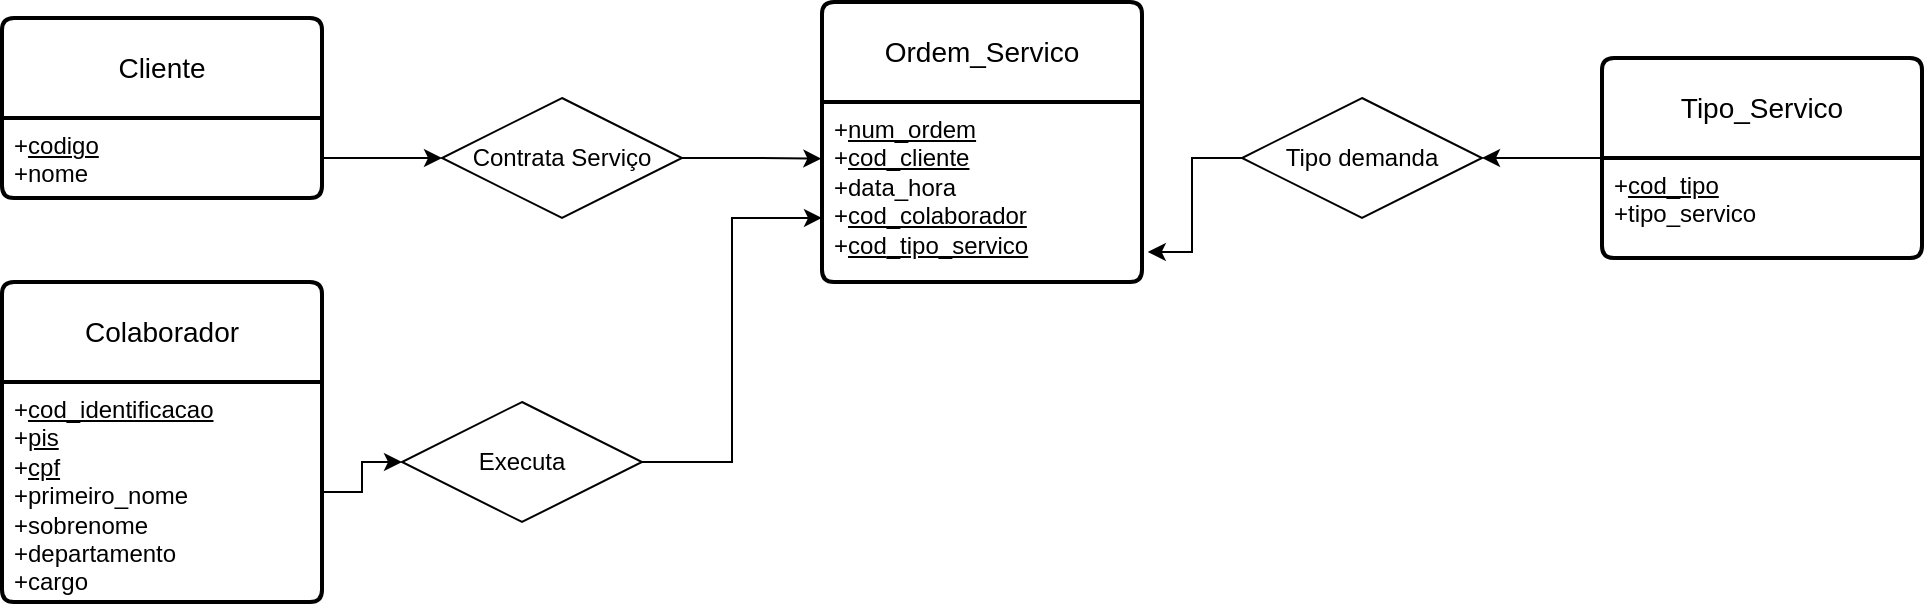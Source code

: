 <mxfile version="23.1.5" type="github">
  <diagram name="Página-1" id="4ojqG_ugSGC-FD4W4Zqo">
    <mxGraphModel dx="2138" dy="666" grid="1" gridSize="10" guides="1" tooltips="1" connect="1" arrows="1" fold="1" page="1" pageScale="1" pageWidth="827" pageHeight="1169" math="0" shadow="0">
      <root>
        <mxCell id="0" />
        <mxCell id="1" parent="0" />
        <mxCell id="BBwxfIjkDkX_LPROG-IG-15" value="Colaborador" style="swimlane;childLayout=stackLayout;horizontal=1;startSize=50;horizontalStack=0;rounded=1;fontSize=14;fontStyle=0;strokeWidth=2;resizeParent=0;resizeLast=1;shadow=0;dashed=0;align=center;arcSize=4;whiteSpace=wrap;html=1;" vertex="1" parent="1">
          <mxGeometry x="-90" y="460" width="160" height="160" as="geometry" />
        </mxCell>
        <mxCell id="BBwxfIjkDkX_LPROG-IG-16" value="+&lt;u&gt;cod_identificacao&lt;/u&gt;&lt;br&gt;+&lt;u&gt;pis&lt;/u&gt;&lt;br&gt;+&lt;u&gt;cpf&lt;/u&gt;&lt;br&gt;+primeiro_nome&lt;br&gt;+sobrenome&lt;br&gt;+departamento&lt;br&gt;+cargo" style="align=left;strokeColor=none;fillColor=none;spacingLeft=4;fontSize=12;verticalAlign=top;resizable=0;rotatable=0;part=1;html=1;" vertex="1" parent="BBwxfIjkDkX_LPROG-IG-15">
          <mxGeometry y="50" width="160" height="110" as="geometry" />
        </mxCell>
        <mxCell id="BBwxfIjkDkX_LPROG-IG-17" value="Cliente" style="swimlane;childLayout=stackLayout;horizontal=1;startSize=50;horizontalStack=0;rounded=1;fontSize=14;fontStyle=0;strokeWidth=2;resizeParent=0;resizeLast=1;shadow=0;dashed=0;align=center;arcSize=4;whiteSpace=wrap;html=1;" vertex="1" parent="1">
          <mxGeometry x="-90" y="328" width="160" height="90" as="geometry" />
        </mxCell>
        <mxCell id="BBwxfIjkDkX_LPROG-IG-18" value="+&lt;u&gt;codigo&lt;/u&gt;&lt;br&gt;+nome" style="align=left;strokeColor=none;fillColor=none;spacingLeft=4;fontSize=12;verticalAlign=top;resizable=0;rotatable=0;part=1;html=1;" vertex="1" parent="BBwxfIjkDkX_LPROG-IG-17">
          <mxGeometry y="50" width="160" height="40" as="geometry" />
        </mxCell>
        <mxCell id="BBwxfIjkDkX_LPROG-IG-20" value="Ordem_Servico" style="swimlane;childLayout=stackLayout;horizontal=1;startSize=50;horizontalStack=0;rounded=1;fontSize=14;fontStyle=0;strokeWidth=2;resizeParent=0;resizeLast=1;shadow=0;dashed=0;align=center;arcSize=4;whiteSpace=wrap;html=1;" vertex="1" parent="1">
          <mxGeometry x="320" y="320" width="160" height="140" as="geometry" />
        </mxCell>
        <mxCell id="BBwxfIjkDkX_LPROG-IG-21" value="+&lt;u&gt;num_ordem&lt;/u&gt;&lt;br&gt;+&lt;u&gt;cod_cliente&lt;/u&gt;&lt;br&gt;+data_hora&lt;div&gt;+&lt;u&gt;cod_colaborador&lt;/u&gt;&lt;/div&gt;&lt;div&gt;+&lt;u&gt;cod&lt;/u&gt;&lt;u&gt;_tipo_servico&lt;/u&gt;&lt;/div&gt;" style="align=left;strokeColor=none;fillColor=none;spacingLeft=4;fontSize=12;verticalAlign=top;resizable=0;rotatable=0;part=1;html=1;" vertex="1" parent="BBwxfIjkDkX_LPROG-IG-20">
          <mxGeometry y="50" width="160" height="90" as="geometry" />
        </mxCell>
        <mxCell id="BBwxfIjkDkX_LPROG-IG-24" style="edgeStyle=orthogonalEdgeStyle;rounded=0;orthogonalLoop=1;jettySize=auto;html=1;exitX=1;exitY=0.5;exitDx=0;exitDy=0;entryX=-0.002;entryY=0.315;entryDx=0;entryDy=0;entryPerimeter=0;" edge="1" parent="1" source="BBwxfIjkDkX_LPROG-IG-22" target="BBwxfIjkDkX_LPROG-IG-21">
          <mxGeometry relative="1" as="geometry" />
        </mxCell>
        <mxCell id="BBwxfIjkDkX_LPROG-IG-22" value="Contrata Serviço" style="shape=rhombus;perimeter=rhombusPerimeter;whiteSpace=wrap;html=1;align=center;" vertex="1" parent="1">
          <mxGeometry x="130" y="368" width="120" height="60" as="geometry" />
        </mxCell>
        <mxCell id="BBwxfIjkDkX_LPROG-IG-25" style="edgeStyle=orthogonalEdgeStyle;rounded=0;orthogonalLoop=1;jettySize=auto;html=1;entryX=0;entryY=0.5;entryDx=0;entryDy=0;" edge="1" parent="1" source="BBwxfIjkDkX_LPROG-IG-18" target="BBwxfIjkDkX_LPROG-IG-22">
          <mxGeometry relative="1" as="geometry" />
        </mxCell>
        <mxCell id="BBwxfIjkDkX_LPROG-IG-27" style="edgeStyle=orthogonalEdgeStyle;rounded=0;orthogonalLoop=1;jettySize=auto;html=1;exitX=1;exitY=0.5;exitDx=0;exitDy=0;entryX=0;entryY=0.644;entryDx=0;entryDy=0;entryPerimeter=0;" edge="1" parent="1" source="BBwxfIjkDkX_LPROG-IG-26" target="BBwxfIjkDkX_LPROG-IG-21">
          <mxGeometry relative="1" as="geometry" />
        </mxCell>
        <mxCell id="BBwxfIjkDkX_LPROG-IG-26" value="Executa" style="shape=rhombus;perimeter=rhombusPerimeter;whiteSpace=wrap;html=1;align=center;" vertex="1" parent="1">
          <mxGeometry x="110" y="520" width="120" height="60" as="geometry" />
        </mxCell>
        <mxCell id="BBwxfIjkDkX_LPROG-IG-28" style="edgeStyle=orthogonalEdgeStyle;rounded=0;orthogonalLoop=1;jettySize=auto;html=1;entryX=0;entryY=0.5;entryDx=0;entryDy=0;" edge="1" parent="1" source="BBwxfIjkDkX_LPROG-IG-16" target="BBwxfIjkDkX_LPROG-IG-26">
          <mxGeometry relative="1" as="geometry" />
        </mxCell>
        <mxCell id="BBwxfIjkDkX_LPROG-IG-34" style="edgeStyle=orthogonalEdgeStyle;rounded=0;orthogonalLoop=1;jettySize=auto;html=1;entryX=1;entryY=0.5;entryDx=0;entryDy=0;" edge="1" parent="1" source="BBwxfIjkDkX_LPROG-IG-31" target="BBwxfIjkDkX_LPROG-IG-33">
          <mxGeometry relative="1" as="geometry" />
        </mxCell>
        <mxCell id="BBwxfIjkDkX_LPROG-IG-31" value="Tipo_Servico" style="swimlane;childLayout=stackLayout;horizontal=1;startSize=50;horizontalStack=0;rounded=1;fontSize=14;fontStyle=0;strokeWidth=2;resizeParent=0;resizeLast=1;shadow=0;dashed=0;align=center;arcSize=4;whiteSpace=wrap;html=1;" vertex="1" parent="1">
          <mxGeometry x="710" y="348" width="160" height="100" as="geometry" />
        </mxCell>
        <mxCell id="BBwxfIjkDkX_LPROG-IG-32" value="+&lt;u&gt;cod_tipo&lt;/u&gt;&lt;br&gt;+tipo_servico" style="align=left;strokeColor=none;fillColor=none;spacingLeft=4;fontSize=12;verticalAlign=top;resizable=0;rotatable=0;part=1;html=1;" vertex="1" parent="BBwxfIjkDkX_LPROG-IG-31">
          <mxGeometry y="50" width="160" height="50" as="geometry" />
        </mxCell>
        <mxCell id="BBwxfIjkDkX_LPROG-IG-33" value="Tipo demanda" style="shape=rhombus;perimeter=rhombusPerimeter;whiteSpace=wrap;html=1;align=center;" vertex="1" parent="1">
          <mxGeometry x="530" y="368" width="120" height="60" as="geometry" />
        </mxCell>
        <mxCell id="BBwxfIjkDkX_LPROG-IG-35" style="edgeStyle=orthogonalEdgeStyle;rounded=0;orthogonalLoop=1;jettySize=auto;html=1;entryX=1.018;entryY=0.833;entryDx=0;entryDy=0;entryPerimeter=0;" edge="1" parent="1" source="BBwxfIjkDkX_LPROG-IG-33" target="BBwxfIjkDkX_LPROG-IG-21">
          <mxGeometry relative="1" as="geometry" />
        </mxCell>
      </root>
    </mxGraphModel>
  </diagram>
</mxfile>
